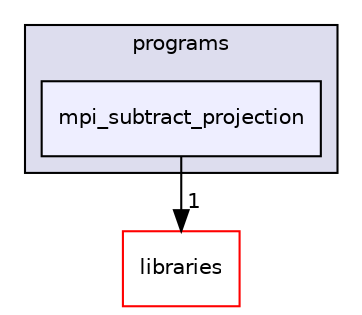 digraph "xmipp/applications/programs/mpi_subtract_projection" {
  compound=true
  node [ fontsize="10", fontname="Helvetica"];
  edge [ labelfontsize="10", labelfontname="Helvetica"];
  subgraph clusterdir_592b16dc4070b933e5655da2b0d20bbb {
    graph [ bgcolor="#ddddee", pencolor="black", label="programs" fontname="Helvetica", fontsize="10", URL="dir_592b16dc4070b933e5655da2b0d20bbb.html"]
  dir_db7d43606333173a7c176ae9e0ed0205 [shape=box, label="mpi_subtract_projection", style="filled", fillcolor="#eeeeff", pencolor="black", URL="dir_db7d43606333173a7c176ae9e0ed0205.html"];
  }
  dir_29dba3f3840f20df3b04d1972e99046b [shape=box label="libraries" fillcolor="white" style="filled" color="red" URL="dir_29dba3f3840f20df3b04d1972e99046b.html"];
  dir_db7d43606333173a7c176ae9e0ed0205->dir_29dba3f3840f20df3b04d1972e99046b [headlabel="1", labeldistance=1.5 headhref="dir_000174_000042.html"];
}
